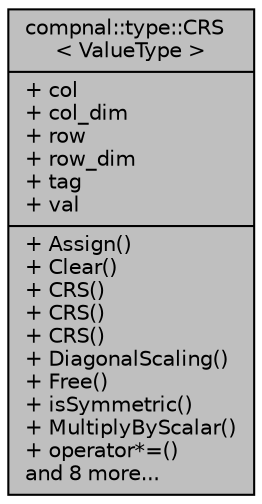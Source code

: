 digraph "compnal::type::CRS&lt; ValueType &gt;"
{
 // INTERACTIVE_SVG=YES
 // LATEX_PDF_SIZE
  edge [fontname="Helvetica",fontsize="10",labelfontname="Helvetica",labelfontsize="10"];
  node [fontname="Helvetica",fontsize="10",shape=record];
  Node1 [label="{compnal::type::CRS\l\< ValueType \>\n|+ col\l+ col_dim\l+ row\l+ row_dim\l+ tag\l+ val\l|+ Assign()\l+ Clear()\l+ CRS()\l+ CRS()\l+ CRS()\l+ DiagonalScaling()\l+ Free()\l+ isSymmetric()\l+ MultiplyByScalar()\l+ operator*=()\land 8 more...\l}",height=0.2,width=0.4,color="black", fillcolor="grey75", style="filled", fontcolor="black",tooltip="Sparse matrix classs (Compressed Row Strage: CRS)."];
}
